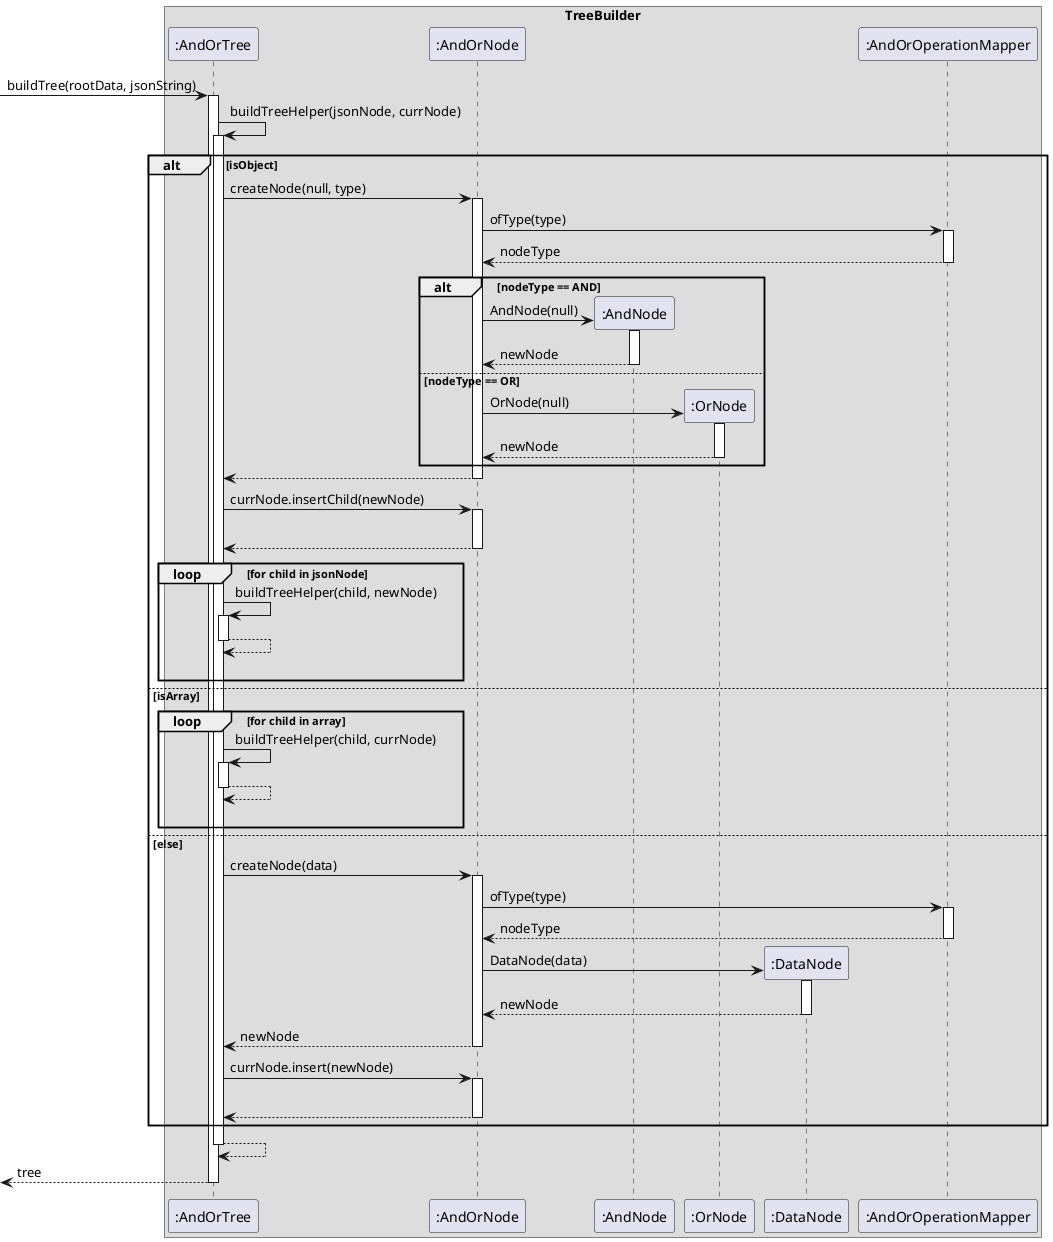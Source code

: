 @startuml
autoactivate on

box TreeBuilder
participant ":AndOrTree" as AndOrTree
participant ":AndOrNode" as AndOrNode
participant ":AndNode" as AndNode
participant ":OrNode" as OrNode
participant ":DataNode" as DataNode
participant ":AndOrOperationMapper" as AndOrOperationMapper
end box

[-> AndOrTree : buildTree(rootData, jsonString)
    AndOrTree -> AndOrTree : buildTreeHelper(jsonNode, currNode)
        alt isObject
            AndOrTree -> AndOrNode : createNode(null, type)
                AndOrNode -> AndOrOperationMapper : ofType(type)
                    return nodeType

                alt nodeType == AND
                    create AndNode
                    AndOrNode -> AndNode : AndNode(null)
                        return newNode
                else nodeType == OR
                    create OrNode
                    AndOrNode -> OrNode : OrNode(null)
                        return newNode
                end
                return

            AndOrTree -> AndOrNode : currNode.insertChild(newNode)
                |||
                return

            loop for child in jsonNode
                AndOrTree -> AndOrTree : buildTreeHelper(child, newNode)
                return
                |||
            end

        else isArray

            loop for child in array
                AndOrTree -> AndOrTree : buildTreeHelper(child, currNode)
                    return
                |||
            end

        else else

            AndOrTree -> AndOrNode : createNode(data)
                AndOrNode -> AndOrOperationMapper : ofType(type)
                    return nodeType
                create DataNode
                AndOrNode -> DataNode : DataNode(data)
                    return newNode
                return newNode

            AndOrTree -> AndOrNode : currNode.insert(newNode)
                |||
                return

        end
        return
[<--AndOrTree : tree

@enduml
